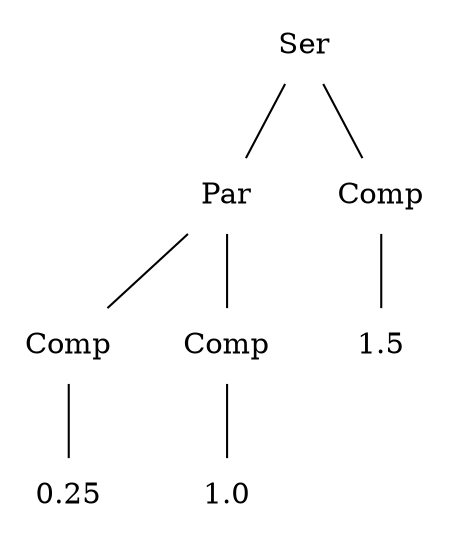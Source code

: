 digraph G {

    edge [dir=none]
    node [shape=plaintext]

    Ser -> Par
    Par -> Comp1
    Par -> Comp2
    Comp1 -> 0.25
    Comp2 -> 1.0
    Ser -> Comp3
    Comp3 -> 1.5

    Comp1 [label="Comp"]
    Comp2 [label="Comp"]
    Comp3 [label="Comp"]
}